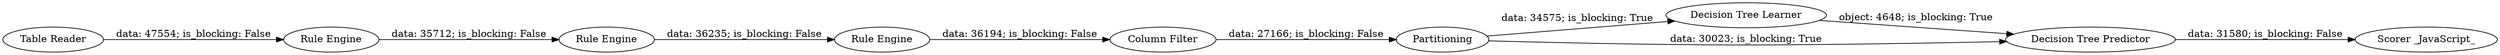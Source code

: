 digraph {
	"-326021680009114467_30" [label="Rule Engine"]
	"-326021680009114467_39" [label="Decision Tree Learner"]
	"-326021680009114467_35" [label="Rule Engine"]
	"-326021680009114467_36" [label="Rule Engine"]
	"-326021680009114467_41" [label="Decision Tree Predictor"]
	"-326021680009114467_31" [label="Column Filter"]
	"-326021680009114467_2" [label="Table Reader"]
	"-326021680009114467_40" [label="Scorer _JavaScript_"]
	"-326021680009114467_38" [label=Partitioning]
	"-326021680009114467_35" -> "-326021680009114467_36" [label="data: 36235; is_blocking: False"]
	"-326021680009114467_38" -> "-326021680009114467_39" [label="data: 34575; is_blocking: True"]
	"-326021680009114467_41" -> "-326021680009114467_40" [label="data: 31580; is_blocking: False"]
	"-326021680009114467_39" -> "-326021680009114467_41" [label="object: 4648; is_blocking: True"]
	"-326021680009114467_2" -> "-326021680009114467_30" [label="data: 47554; is_blocking: False"]
	"-326021680009114467_31" -> "-326021680009114467_38" [label="data: 27166; is_blocking: False"]
	"-326021680009114467_30" -> "-326021680009114467_35" [label="data: 35712; is_blocking: False"]
	"-326021680009114467_38" -> "-326021680009114467_41" [label="data: 30023; is_blocking: True"]
	"-326021680009114467_36" -> "-326021680009114467_31" [label="data: 36194; is_blocking: False"]
	rankdir=LR
}
